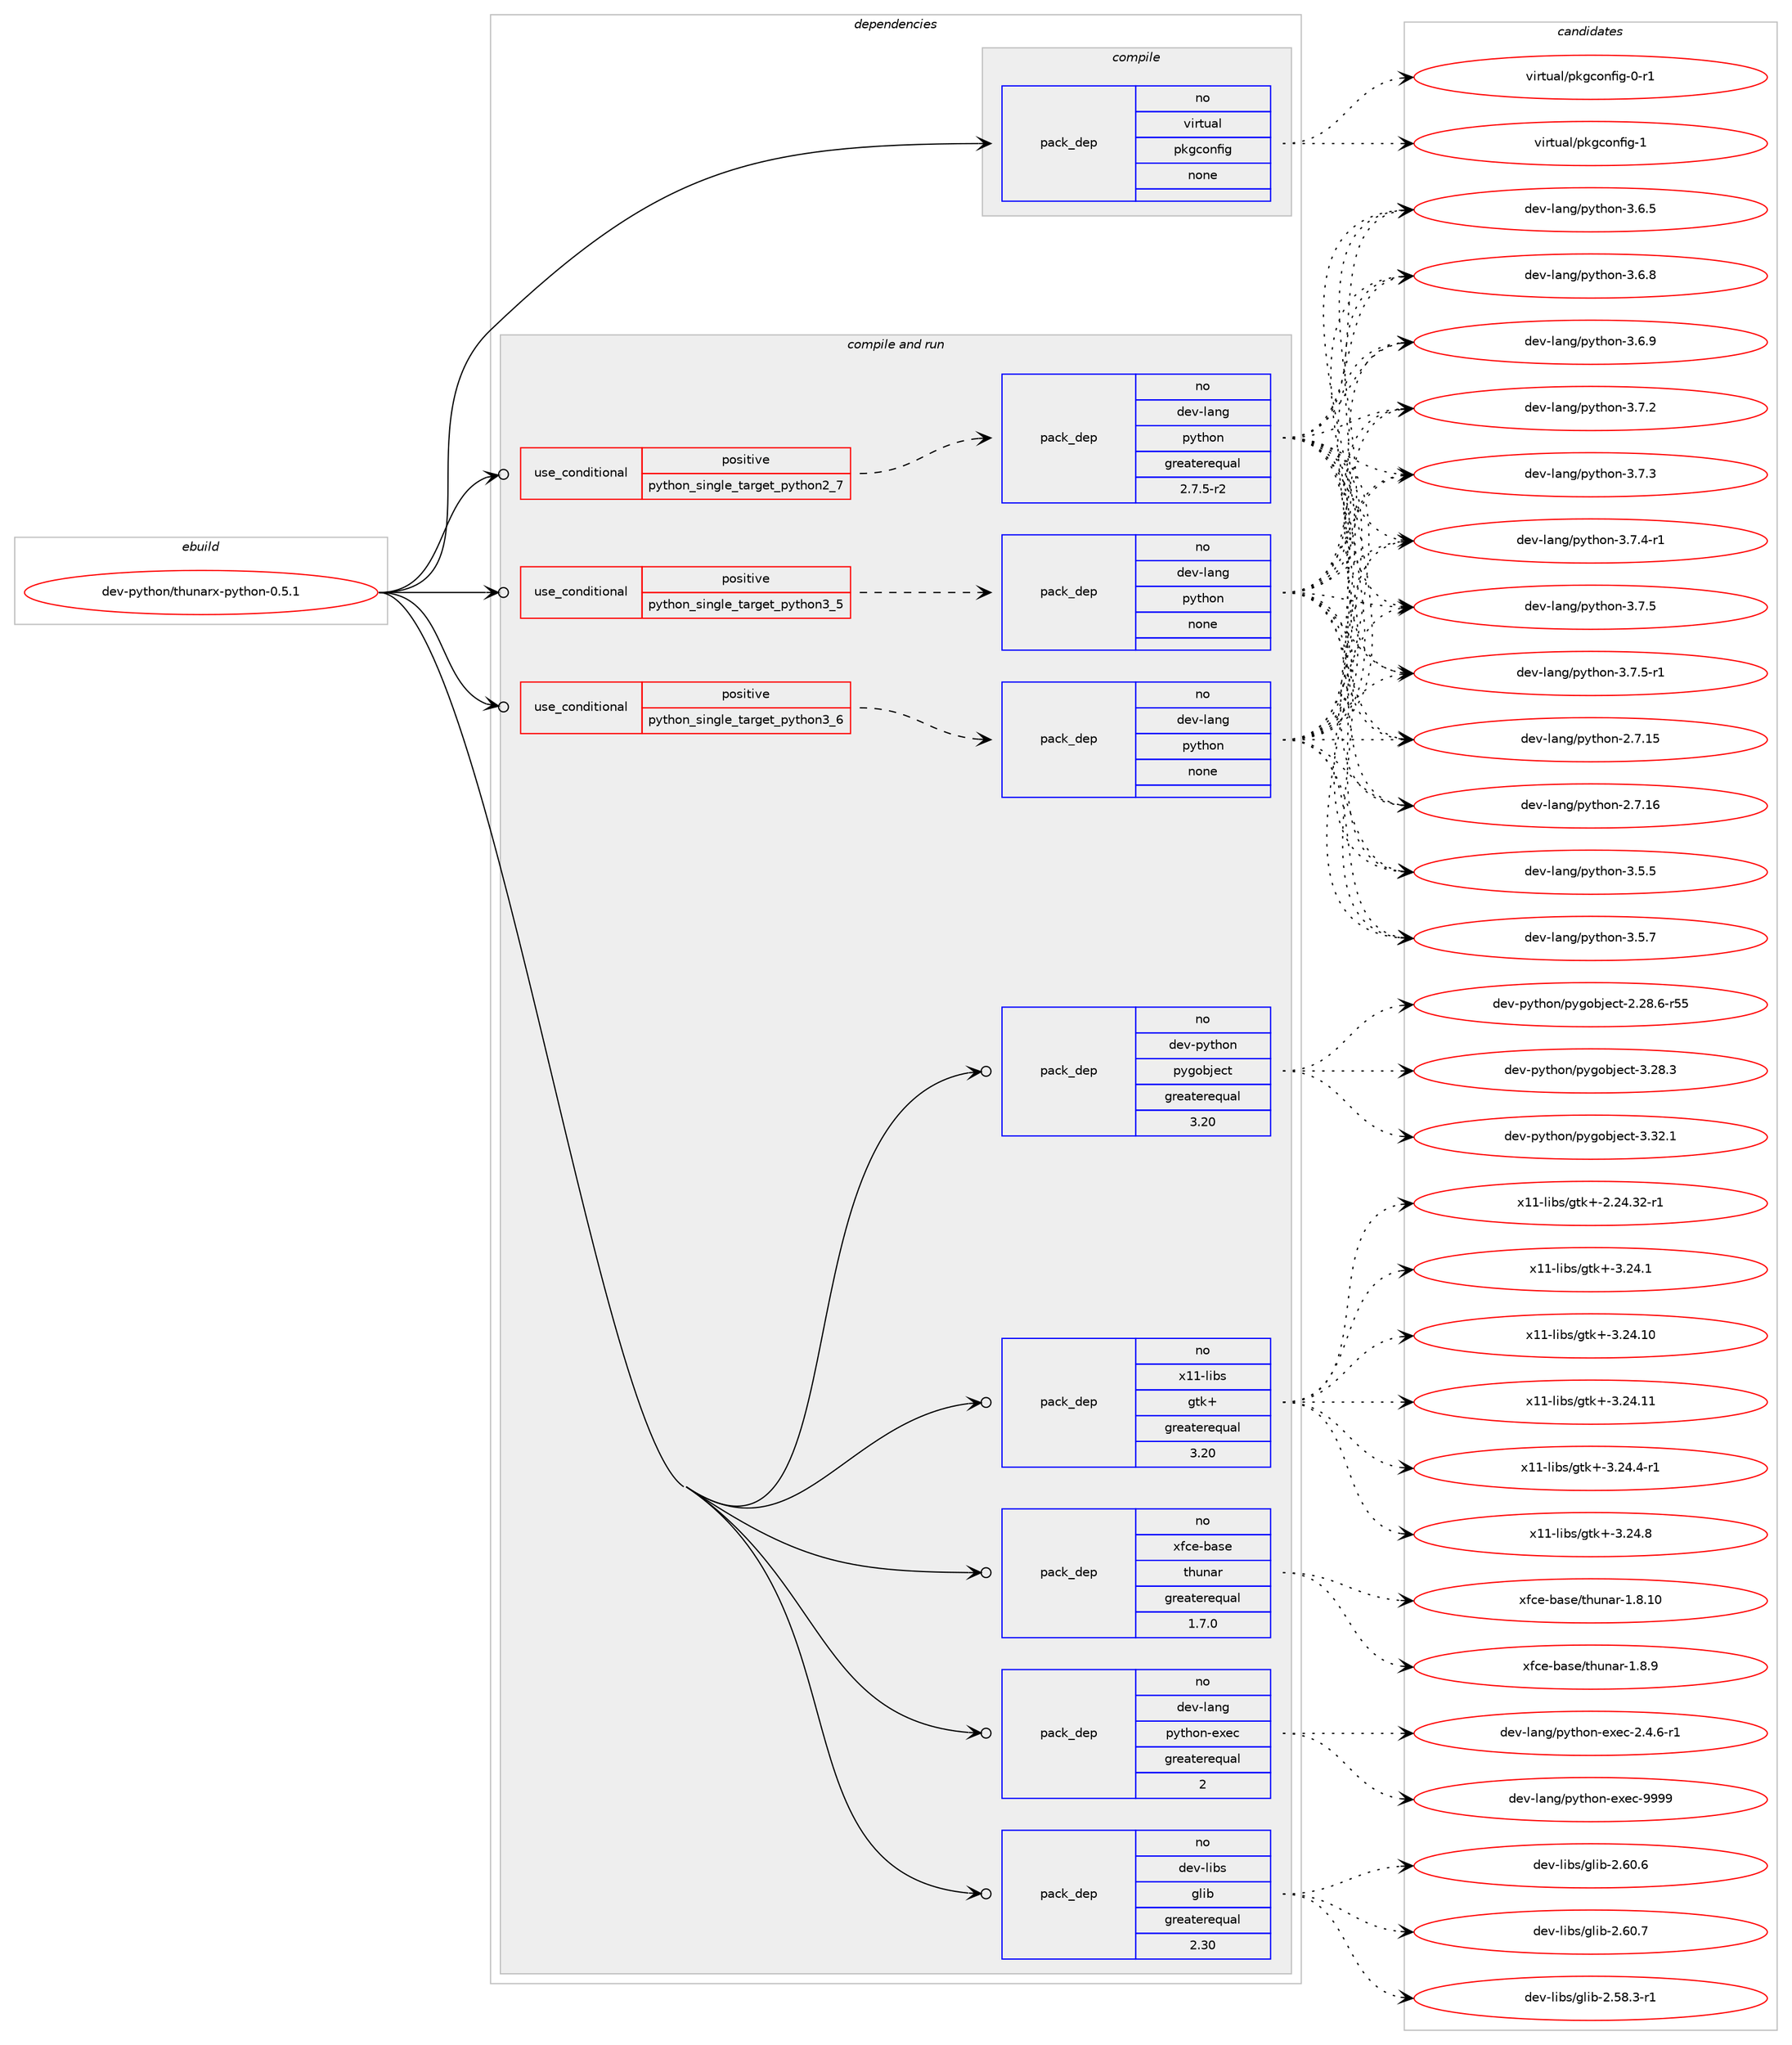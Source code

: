 digraph prolog {

# *************
# Graph options
# *************

newrank=true;
concentrate=true;
compound=true;
graph [rankdir=LR,fontname=Helvetica,fontsize=10,ranksep=1.5];#, ranksep=2.5, nodesep=0.2];
edge  [arrowhead=vee];
node  [fontname=Helvetica,fontsize=10];

# **********
# The ebuild
# **********

subgraph cluster_leftcol {
color=gray;
rank=same;
label=<<i>ebuild</i>>;
id [label="dev-python/thunarx-python-0.5.1", color=red, width=4, href="../dev-python/thunarx-python-0.5.1.svg"];
}

# ****************
# The dependencies
# ****************

subgraph cluster_midcol {
color=gray;
label=<<i>dependencies</i>>;
subgraph cluster_compile {
fillcolor="#eeeeee";
style=filled;
label=<<i>compile</i>>;
subgraph pack478422 {
dependency640787 [label=<<TABLE BORDER="0" CELLBORDER="1" CELLSPACING="0" CELLPADDING="4" WIDTH="220"><TR><TD ROWSPAN="6" CELLPADDING="30">pack_dep</TD></TR><TR><TD WIDTH="110">no</TD></TR><TR><TD>virtual</TD></TR><TR><TD>pkgconfig</TD></TR><TR><TD>none</TD></TR><TR><TD></TD></TR></TABLE>>, shape=none, color=blue];
}
id:e -> dependency640787:w [weight=20,style="solid",arrowhead="vee"];
}
subgraph cluster_compileandrun {
fillcolor="#eeeeee";
style=filled;
label=<<i>compile and run</i>>;
subgraph cond150483 {
dependency640788 [label=<<TABLE BORDER="0" CELLBORDER="1" CELLSPACING="0" CELLPADDING="4"><TR><TD ROWSPAN="3" CELLPADDING="10">use_conditional</TD></TR><TR><TD>positive</TD></TR><TR><TD>python_single_target_python2_7</TD></TR></TABLE>>, shape=none, color=red];
subgraph pack478423 {
dependency640789 [label=<<TABLE BORDER="0" CELLBORDER="1" CELLSPACING="0" CELLPADDING="4" WIDTH="220"><TR><TD ROWSPAN="6" CELLPADDING="30">pack_dep</TD></TR><TR><TD WIDTH="110">no</TD></TR><TR><TD>dev-lang</TD></TR><TR><TD>python</TD></TR><TR><TD>greaterequal</TD></TR><TR><TD>2.7.5-r2</TD></TR></TABLE>>, shape=none, color=blue];
}
dependency640788:e -> dependency640789:w [weight=20,style="dashed",arrowhead="vee"];
}
id:e -> dependency640788:w [weight=20,style="solid",arrowhead="odotvee"];
subgraph cond150484 {
dependency640790 [label=<<TABLE BORDER="0" CELLBORDER="1" CELLSPACING="0" CELLPADDING="4"><TR><TD ROWSPAN="3" CELLPADDING="10">use_conditional</TD></TR><TR><TD>positive</TD></TR><TR><TD>python_single_target_python3_5</TD></TR></TABLE>>, shape=none, color=red];
subgraph pack478424 {
dependency640791 [label=<<TABLE BORDER="0" CELLBORDER="1" CELLSPACING="0" CELLPADDING="4" WIDTH="220"><TR><TD ROWSPAN="6" CELLPADDING="30">pack_dep</TD></TR><TR><TD WIDTH="110">no</TD></TR><TR><TD>dev-lang</TD></TR><TR><TD>python</TD></TR><TR><TD>none</TD></TR><TR><TD></TD></TR></TABLE>>, shape=none, color=blue];
}
dependency640790:e -> dependency640791:w [weight=20,style="dashed",arrowhead="vee"];
}
id:e -> dependency640790:w [weight=20,style="solid",arrowhead="odotvee"];
subgraph cond150485 {
dependency640792 [label=<<TABLE BORDER="0" CELLBORDER="1" CELLSPACING="0" CELLPADDING="4"><TR><TD ROWSPAN="3" CELLPADDING="10">use_conditional</TD></TR><TR><TD>positive</TD></TR><TR><TD>python_single_target_python3_6</TD></TR></TABLE>>, shape=none, color=red];
subgraph pack478425 {
dependency640793 [label=<<TABLE BORDER="0" CELLBORDER="1" CELLSPACING="0" CELLPADDING="4" WIDTH="220"><TR><TD ROWSPAN="6" CELLPADDING="30">pack_dep</TD></TR><TR><TD WIDTH="110">no</TD></TR><TR><TD>dev-lang</TD></TR><TR><TD>python</TD></TR><TR><TD>none</TD></TR><TR><TD></TD></TR></TABLE>>, shape=none, color=blue];
}
dependency640792:e -> dependency640793:w [weight=20,style="dashed",arrowhead="vee"];
}
id:e -> dependency640792:w [weight=20,style="solid",arrowhead="odotvee"];
subgraph pack478426 {
dependency640794 [label=<<TABLE BORDER="0" CELLBORDER="1" CELLSPACING="0" CELLPADDING="4" WIDTH="220"><TR><TD ROWSPAN="6" CELLPADDING="30">pack_dep</TD></TR><TR><TD WIDTH="110">no</TD></TR><TR><TD>dev-lang</TD></TR><TR><TD>python-exec</TD></TR><TR><TD>greaterequal</TD></TR><TR><TD>2</TD></TR></TABLE>>, shape=none, color=blue];
}
id:e -> dependency640794:w [weight=20,style="solid",arrowhead="odotvee"];
subgraph pack478427 {
dependency640795 [label=<<TABLE BORDER="0" CELLBORDER="1" CELLSPACING="0" CELLPADDING="4" WIDTH="220"><TR><TD ROWSPAN="6" CELLPADDING="30">pack_dep</TD></TR><TR><TD WIDTH="110">no</TD></TR><TR><TD>dev-libs</TD></TR><TR><TD>glib</TD></TR><TR><TD>greaterequal</TD></TR><TR><TD>2.30</TD></TR></TABLE>>, shape=none, color=blue];
}
id:e -> dependency640795:w [weight=20,style="solid",arrowhead="odotvee"];
subgraph pack478428 {
dependency640796 [label=<<TABLE BORDER="0" CELLBORDER="1" CELLSPACING="0" CELLPADDING="4" WIDTH="220"><TR><TD ROWSPAN="6" CELLPADDING="30">pack_dep</TD></TR><TR><TD WIDTH="110">no</TD></TR><TR><TD>dev-python</TD></TR><TR><TD>pygobject</TD></TR><TR><TD>greaterequal</TD></TR><TR><TD>3.20</TD></TR></TABLE>>, shape=none, color=blue];
}
id:e -> dependency640796:w [weight=20,style="solid",arrowhead="odotvee"];
subgraph pack478429 {
dependency640797 [label=<<TABLE BORDER="0" CELLBORDER="1" CELLSPACING="0" CELLPADDING="4" WIDTH="220"><TR><TD ROWSPAN="6" CELLPADDING="30">pack_dep</TD></TR><TR><TD WIDTH="110">no</TD></TR><TR><TD>x11-libs</TD></TR><TR><TD>gtk+</TD></TR><TR><TD>greaterequal</TD></TR><TR><TD>3.20</TD></TR></TABLE>>, shape=none, color=blue];
}
id:e -> dependency640797:w [weight=20,style="solid",arrowhead="odotvee"];
subgraph pack478430 {
dependency640798 [label=<<TABLE BORDER="0" CELLBORDER="1" CELLSPACING="0" CELLPADDING="4" WIDTH="220"><TR><TD ROWSPAN="6" CELLPADDING="30">pack_dep</TD></TR><TR><TD WIDTH="110">no</TD></TR><TR><TD>xfce-base</TD></TR><TR><TD>thunar</TD></TR><TR><TD>greaterequal</TD></TR><TR><TD>1.7.0</TD></TR></TABLE>>, shape=none, color=blue];
}
id:e -> dependency640798:w [weight=20,style="solid",arrowhead="odotvee"];
}
subgraph cluster_run {
fillcolor="#eeeeee";
style=filled;
label=<<i>run</i>>;
}
}

# **************
# The candidates
# **************

subgraph cluster_choices {
rank=same;
color=gray;
label=<<i>candidates</i>>;

subgraph choice478422 {
color=black;
nodesep=1;
choice11810511411611797108471121071039911111010210510345484511449 [label="virtual/pkgconfig-0-r1", color=red, width=4,href="../virtual/pkgconfig-0-r1.svg"];
choice1181051141161179710847112107103991111101021051034549 [label="virtual/pkgconfig-1", color=red, width=4,href="../virtual/pkgconfig-1.svg"];
dependency640787:e -> choice11810511411611797108471121071039911111010210510345484511449:w [style=dotted,weight="100"];
dependency640787:e -> choice1181051141161179710847112107103991111101021051034549:w [style=dotted,weight="100"];
}
subgraph choice478423 {
color=black;
nodesep=1;
choice10010111845108971101034711212111610411111045504655464953 [label="dev-lang/python-2.7.15", color=red, width=4,href="../dev-lang/python-2.7.15.svg"];
choice10010111845108971101034711212111610411111045504655464954 [label="dev-lang/python-2.7.16", color=red, width=4,href="../dev-lang/python-2.7.16.svg"];
choice100101118451089711010347112121116104111110455146534653 [label="dev-lang/python-3.5.5", color=red, width=4,href="../dev-lang/python-3.5.5.svg"];
choice100101118451089711010347112121116104111110455146534655 [label="dev-lang/python-3.5.7", color=red, width=4,href="../dev-lang/python-3.5.7.svg"];
choice100101118451089711010347112121116104111110455146544653 [label="dev-lang/python-3.6.5", color=red, width=4,href="../dev-lang/python-3.6.5.svg"];
choice100101118451089711010347112121116104111110455146544656 [label="dev-lang/python-3.6.8", color=red, width=4,href="../dev-lang/python-3.6.8.svg"];
choice100101118451089711010347112121116104111110455146544657 [label="dev-lang/python-3.6.9", color=red, width=4,href="../dev-lang/python-3.6.9.svg"];
choice100101118451089711010347112121116104111110455146554650 [label="dev-lang/python-3.7.2", color=red, width=4,href="../dev-lang/python-3.7.2.svg"];
choice100101118451089711010347112121116104111110455146554651 [label="dev-lang/python-3.7.3", color=red, width=4,href="../dev-lang/python-3.7.3.svg"];
choice1001011184510897110103471121211161041111104551465546524511449 [label="dev-lang/python-3.7.4-r1", color=red, width=4,href="../dev-lang/python-3.7.4-r1.svg"];
choice100101118451089711010347112121116104111110455146554653 [label="dev-lang/python-3.7.5", color=red, width=4,href="../dev-lang/python-3.7.5.svg"];
choice1001011184510897110103471121211161041111104551465546534511449 [label="dev-lang/python-3.7.5-r1", color=red, width=4,href="../dev-lang/python-3.7.5-r1.svg"];
dependency640789:e -> choice10010111845108971101034711212111610411111045504655464953:w [style=dotted,weight="100"];
dependency640789:e -> choice10010111845108971101034711212111610411111045504655464954:w [style=dotted,weight="100"];
dependency640789:e -> choice100101118451089711010347112121116104111110455146534653:w [style=dotted,weight="100"];
dependency640789:e -> choice100101118451089711010347112121116104111110455146534655:w [style=dotted,weight="100"];
dependency640789:e -> choice100101118451089711010347112121116104111110455146544653:w [style=dotted,weight="100"];
dependency640789:e -> choice100101118451089711010347112121116104111110455146544656:w [style=dotted,weight="100"];
dependency640789:e -> choice100101118451089711010347112121116104111110455146544657:w [style=dotted,weight="100"];
dependency640789:e -> choice100101118451089711010347112121116104111110455146554650:w [style=dotted,weight="100"];
dependency640789:e -> choice100101118451089711010347112121116104111110455146554651:w [style=dotted,weight="100"];
dependency640789:e -> choice1001011184510897110103471121211161041111104551465546524511449:w [style=dotted,weight="100"];
dependency640789:e -> choice100101118451089711010347112121116104111110455146554653:w [style=dotted,weight="100"];
dependency640789:e -> choice1001011184510897110103471121211161041111104551465546534511449:w [style=dotted,weight="100"];
}
subgraph choice478424 {
color=black;
nodesep=1;
choice10010111845108971101034711212111610411111045504655464953 [label="dev-lang/python-2.7.15", color=red, width=4,href="../dev-lang/python-2.7.15.svg"];
choice10010111845108971101034711212111610411111045504655464954 [label="dev-lang/python-2.7.16", color=red, width=4,href="../dev-lang/python-2.7.16.svg"];
choice100101118451089711010347112121116104111110455146534653 [label="dev-lang/python-3.5.5", color=red, width=4,href="../dev-lang/python-3.5.5.svg"];
choice100101118451089711010347112121116104111110455146534655 [label="dev-lang/python-3.5.7", color=red, width=4,href="../dev-lang/python-3.5.7.svg"];
choice100101118451089711010347112121116104111110455146544653 [label="dev-lang/python-3.6.5", color=red, width=4,href="../dev-lang/python-3.6.5.svg"];
choice100101118451089711010347112121116104111110455146544656 [label="dev-lang/python-3.6.8", color=red, width=4,href="../dev-lang/python-3.6.8.svg"];
choice100101118451089711010347112121116104111110455146544657 [label="dev-lang/python-3.6.9", color=red, width=4,href="../dev-lang/python-3.6.9.svg"];
choice100101118451089711010347112121116104111110455146554650 [label="dev-lang/python-3.7.2", color=red, width=4,href="../dev-lang/python-3.7.2.svg"];
choice100101118451089711010347112121116104111110455146554651 [label="dev-lang/python-3.7.3", color=red, width=4,href="../dev-lang/python-3.7.3.svg"];
choice1001011184510897110103471121211161041111104551465546524511449 [label="dev-lang/python-3.7.4-r1", color=red, width=4,href="../dev-lang/python-3.7.4-r1.svg"];
choice100101118451089711010347112121116104111110455146554653 [label="dev-lang/python-3.7.5", color=red, width=4,href="../dev-lang/python-3.7.5.svg"];
choice1001011184510897110103471121211161041111104551465546534511449 [label="dev-lang/python-3.7.5-r1", color=red, width=4,href="../dev-lang/python-3.7.5-r1.svg"];
dependency640791:e -> choice10010111845108971101034711212111610411111045504655464953:w [style=dotted,weight="100"];
dependency640791:e -> choice10010111845108971101034711212111610411111045504655464954:w [style=dotted,weight="100"];
dependency640791:e -> choice100101118451089711010347112121116104111110455146534653:w [style=dotted,weight="100"];
dependency640791:e -> choice100101118451089711010347112121116104111110455146534655:w [style=dotted,weight="100"];
dependency640791:e -> choice100101118451089711010347112121116104111110455146544653:w [style=dotted,weight="100"];
dependency640791:e -> choice100101118451089711010347112121116104111110455146544656:w [style=dotted,weight="100"];
dependency640791:e -> choice100101118451089711010347112121116104111110455146544657:w [style=dotted,weight="100"];
dependency640791:e -> choice100101118451089711010347112121116104111110455146554650:w [style=dotted,weight="100"];
dependency640791:e -> choice100101118451089711010347112121116104111110455146554651:w [style=dotted,weight="100"];
dependency640791:e -> choice1001011184510897110103471121211161041111104551465546524511449:w [style=dotted,weight="100"];
dependency640791:e -> choice100101118451089711010347112121116104111110455146554653:w [style=dotted,weight="100"];
dependency640791:e -> choice1001011184510897110103471121211161041111104551465546534511449:w [style=dotted,weight="100"];
}
subgraph choice478425 {
color=black;
nodesep=1;
choice10010111845108971101034711212111610411111045504655464953 [label="dev-lang/python-2.7.15", color=red, width=4,href="../dev-lang/python-2.7.15.svg"];
choice10010111845108971101034711212111610411111045504655464954 [label="dev-lang/python-2.7.16", color=red, width=4,href="../dev-lang/python-2.7.16.svg"];
choice100101118451089711010347112121116104111110455146534653 [label="dev-lang/python-3.5.5", color=red, width=4,href="../dev-lang/python-3.5.5.svg"];
choice100101118451089711010347112121116104111110455146534655 [label="dev-lang/python-3.5.7", color=red, width=4,href="../dev-lang/python-3.5.7.svg"];
choice100101118451089711010347112121116104111110455146544653 [label="dev-lang/python-3.6.5", color=red, width=4,href="../dev-lang/python-3.6.5.svg"];
choice100101118451089711010347112121116104111110455146544656 [label="dev-lang/python-3.6.8", color=red, width=4,href="../dev-lang/python-3.6.8.svg"];
choice100101118451089711010347112121116104111110455146544657 [label="dev-lang/python-3.6.9", color=red, width=4,href="../dev-lang/python-3.6.9.svg"];
choice100101118451089711010347112121116104111110455146554650 [label="dev-lang/python-3.7.2", color=red, width=4,href="../dev-lang/python-3.7.2.svg"];
choice100101118451089711010347112121116104111110455146554651 [label="dev-lang/python-3.7.3", color=red, width=4,href="../dev-lang/python-3.7.3.svg"];
choice1001011184510897110103471121211161041111104551465546524511449 [label="dev-lang/python-3.7.4-r1", color=red, width=4,href="../dev-lang/python-3.7.4-r1.svg"];
choice100101118451089711010347112121116104111110455146554653 [label="dev-lang/python-3.7.5", color=red, width=4,href="../dev-lang/python-3.7.5.svg"];
choice1001011184510897110103471121211161041111104551465546534511449 [label="dev-lang/python-3.7.5-r1", color=red, width=4,href="../dev-lang/python-3.7.5-r1.svg"];
dependency640793:e -> choice10010111845108971101034711212111610411111045504655464953:w [style=dotted,weight="100"];
dependency640793:e -> choice10010111845108971101034711212111610411111045504655464954:w [style=dotted,weight="100"];
dependency640793:e -> choice100101118451089711010347112121116104111110455146534653:w [style=dotted,weight="100"];
dependency640793:e -> choice100101118451089711010347112121116104111110455146534655:w [style=dotted,weight="100"];
dependency640793:e -> choice100101118451089711010347112121116104111110455146544653:w [style=dotted,weight="100"];
dependency640793:e -> choice100101118451089711010347112121116104111110455146544656:w [style=dotted,weight="100"];
dependency640793:e -> choice100101118451089711010347112121116104111110455146544657:w [style=dotted,weight="100"];
dependency640793:e -> choice100101118451089711010347112121116104111110455146554650:w [style=dotted,weight="100"];
dependency640793:e -> choice100101118451089711010347112121116104111110455146554651:w [style=dotted,weight="100"];
dependency640793:e -> choice1001011184510897110103471121211161041111104551465546524511449:w [style=dotted,weight="100"];
dependency640793:e -> choice100101118451089711010347112121116104111110455146554653:w [style=dotted,weight="100"];
dependency640793:e -> choice1001011184510897110103471121211161041111104551465546534511449:w [style=dotted,weight="100"];
}
subgraph choice478426 {
color=black;
nodesep=1;
choice10010111845108971101034711212111610411111045101120101994550465246544511449 [label="dev-lang/python-exec-2.4.6-r1", color=red, width=4,href="../dev-lang/python-exec-2.4.6-r1.svg"];
choice10010111845108971101034711212111610411111045101120101994557575757 [label="dev-lang/python-exec-9999", color=red, width=4,href="../dev-lang/python-exec-9999.svg"];
dependency640794:e -> choice10010111845108971101034711212111610411111045101120101994550465246544511449:w [style=dotted,weight="100"];
dependency640794:e -> choice10010111845108971101034711212111610411111045101120101994557575757:w [style=dotted,weight="100"];
}
subgraph choice478427 {
color=black;
nodesep=1;
choice10010111845108105981154710310810598455046535646514511449 [label="dev-libs/glib-2.58.3-r1", color=red, width=4,href="../dev-libs/glib-2.58.3-r1.svg"];
choice1001011184510810598115471031081059845504654484654 [label="dev-libs/glib-2.60.6", color=red, width=4,href="../dev-libs/glib-2.60.6.svg"];
choice1001011184510810598115471031081059845504654484655 [label="dev-libs/glib-2.60.7", color=red, width=4,href="../dev-libs/glib-2.60.7.svg"];
dependency640795:e -> choice10010111845108105981154710310810598455046535646514511449:w [style=dotted,weight="100"];
dependency640795:e -> choice1001011184510810598115471031081059845504654484654:w [style=dotted,weight="100"];
dependency640795:e -> choice1001011184510810598115471031081059845504654484655:w [style=dotted,weight="100"];
}
subgraph choice478428 {
color=black;
nodesep=1;
choice1001011184511212111610411111047112121103111981061019911645504650564654451145353 [label="dev-python/pygobject-2.28.6-r55", color=red, width=4,href="../dev-python/pygobject-2.28.6-r55.svg"];
choice1001011184511212111610411111047112121103111981061019911645514650564651 [label="dev-python/pygobject-3.28.3", color=red, width=4,href="../dev-python/pygobject-3.28.3.svg"];
choice1001011184511212111610411111047112121103111981061019911645514651504649 [label="dev-python/pygobject-3.32.1", color=red, width=4,href="../dev-python/pygobject-3.32.1.svg"];
dependency640796:e -> choice1001011184511212111610411111047112121103111981061019911645504650564654451145353:w [style=dotted,weight="100"];
dependency640796:e -> choice1001011184511212111610411111047112121103111981061019911645514650564651:w [style=dotted,weight="100"];
dependency640796:e -> choice1001011184511212111610411111047112121103111981061019911645514651504649:w [style=dotted,weight="100"];
}
subgraph choice478429 {
color=black;
nodesep=1;
choice12049494510810598115471031161074345504650524651504511449 [label="x11-libs/gtk+-2.24.32-r1", color=red, width=4,href="../x11-libs/gtk+-2.24.32-r1.svg"];
choice12049494510810598115471031161074345514650524649 [label="x11-libs/gtk+-3.24.1", color=red, width=4,href="../x11-libs/gtk+-3.24.1.svg"];
choice1204949451081059811547103116107434551465052464948 [label="x11-libs/gtk+-3.24.10", color=red, width=4,href="../x11-libs/gtk+-3.24.10.svg"];
choice1204949451081059811547103116107434551465052464949 [label="x11-libs/gtk+-3.24.11", color=red, width=4,href="../x11-libs/gtk+-3.24.11.svg"];
choice120494945108105981154710311610743455146505246524511449 [label="x11-libs/gtk+-3.24.4-r1", color=red, width=4,href="../x11-libs/gtk+-3.24.4-r1.svg"];
choice12049494510810598115471031161074345514650524656 [label="x11-libs/gtk+-3.24.8", color=red, width=4,href="../x11-libs/gtk+-3.24.8.svg"];
dependency640797:e -> choice12049494510810598115471031161074345504650524651504511449:w [style=dotted,weight="100"];
dependency640797:e -> choice12049494510810598115471031161074345514650524649:w [style=dotted,weight="100"];
dependency640797:e -> choice1204949451081059811547103116107434551465052464948:w [style=dotted,weight="100"];
dependency640797:e -> choice1204949451081059811547103116107434551465052464949:w [style=dotted,weight="100"];
dependency640797:e -> choice120494945108105981154710311610743455146505246524511449:w [style=dotted,weight="100"];
dependency640797:e -> choice12049494510810598115471031161074345514650524656:w [style=dotted,weight="100"];
}
subgraph choice478430 {
color=black;
nodesep=1;
choice12010299101459897115101471161041171109711445494656464948 [label="xfce-base/thunar-1.8.10", color=red, width=4,href="../xfce-base/thunar-1.8.10.svg"];
choice120102991014598971151014711610411711097114454946564657 [label="xfce-base/thunar-1.8.9", color=red, width=4,href="../xfce-base/thunar-1.8.9.svg"];
dependency640798:e -> choice12010299101459897115101471161041171109711445494656464948:w [style=dotted,weight="100"];
dependency640798:e -> choice120102991014598971151014711610411711097114454946564657:w [style=dotted,weight="100"];
}
}

}
